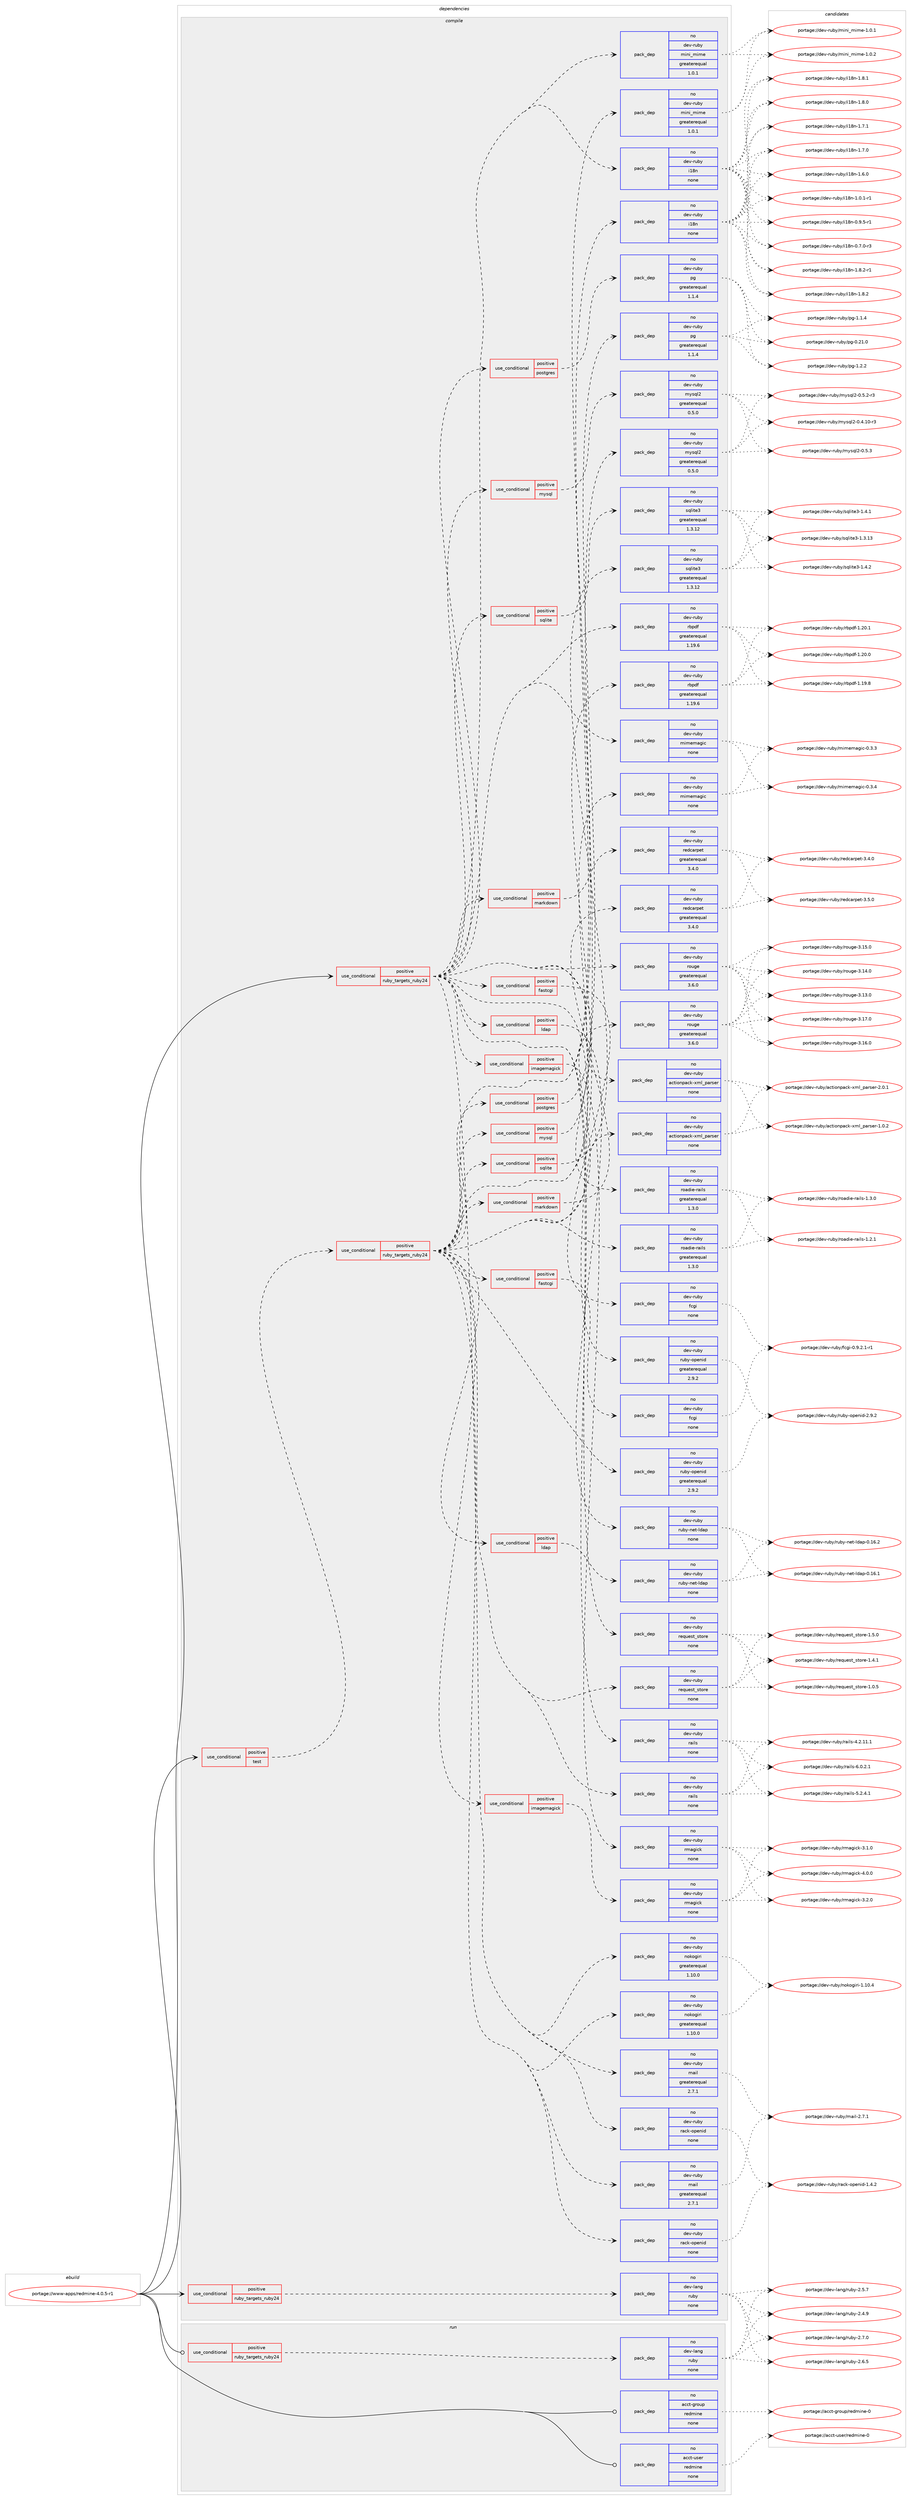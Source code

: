digraph prolog {

# *************
# Graph options
# *************

newrank=true;
concentrate=true;
compound=true;
graph [rankdir=LR,fontname=Helvetica,fontsize=10,ranksep=1.5];#, ranksep=2.5, nodesep=0.2];
edge  [arrowhead=vee];
node  [fontname=Helvetica,fontsize=10];

# **********
# The ebuild
# **********

subgraph cluster_leftcol {
color=gray;
rank=same;
label=<<i>ebuild</i>>;
id [label="portage://www-apps/redmine-4.0.5-r1", color=red, width=4, href="../www-apps/redmine-4.0.5-r1.svg"];
}

# ****************
# The dependencies
# ****************

subgraph cluster_midcol {
color=gray;
label=<<i>dependencies</i>>;
subgraph cluster_compile {
fillcolor="#eeeeee";
style=filled;
label=<<i>compile</i>>;
subgraph cond2517 {
dependency17733 [label=<<TABLE BORDER="0" CELLBORDER="1" CELLSPACING="0" CELLPADDING="4"><TR><TD ROWSPAN="3" CELLPADDING="10">use_conditional</TD></TR><TR><TD>positive</TD></TR><TR><TD>ruby_targets_ruby24</TD></TR></TABLE>>, shape=none, color=red];
subgraph cond2518 {
dependency17734 [label=<<TABLE BORDER="0" CELLBORDER="1" CELLSPACING="0" CELLPADDING="4"><TR><TD ROWSPAN="3" CELLPADDING="10">use_conditional</TD></TR><TR><TD>positive</TD></TR><TR><TD>fastcgi</TD></TR></TABLE>>, shape=none, color=red];
subgraph pack14900 {
dependency17735 [label=<<TABLE BORDER="0" CELLBORDER="1" CELLSPACING="0" CELLPADDING="4" WIDTH="220"><TR><TD ROWSPAN="6" CELLPADDING="30">pack_dep</TD></TR><TR><TD WIDTH="110">no</TD></TR><TR><TD>dev-ruby</TD></TR><TR><TD>fcgi</TD></TR><TR><TD>none</TD></TR><TR><TD></TD></TR></TABLE>>, shape=none, color=blue];
}
dependency17734:e -> dependency17735:w [weight=20,style="dashed",arrowhead="vee"];
}
dependency17733:e -> dependency17734:w [weight=20,style="dashed",arrowhead="vee"];
subgraph cond2519 {
dependency17736 [label=<<TABLE BORDER="0" CELLBORDER="1" CELLSPACING="0" CELLPADDING="4"><TR><TD ROWSPAN="3" CELLPADDING="10">use_conditional</TD></TR><TR><TD>positive</TD></TR><TR><TD>imagemagick</TD></TR></TABLE>>, shape=none, color=red];
subgraph pack14901 {
dependency17737 [label=<<TABLE BORDER="0" CELLBORDER="1" CELLSPACING="0" CELLPADDING="4" WIDTH="220"><TR><TD ROWSPAN="6" CELLPADDING="30">pack_dep</TD></TR><TR><TD WIDTH="110">no</TD></TR><TR><TD>dev-ruby</TD></TR><TR><TD>rmagick</TD></TR><TR><TD>none</TD></TR><TR><TD></TD></TR></TABLE>>, shape=none, color=blue];
}
dependency17736:e -> dependency17737:w [weight=20,style="dashed",arrowhead="vee"];
}
dependency17733:e -> dependency17736:w [weight=20,style="dashed",arrowhead="vee"];
subgraph cond2520 {
dependency17738 [label=<<TABLE BORDER="0" CELLBORDER="1" CELLSPACING="0" CELLPADDING="4"><TR><TD ROWSPAN="3" CELLPADDING="10">use_conditional</TD></TR><TR><TD>positive</TD></TR><TR><TD>ldap</TD></TR></TABLE>>, shape=none, color=red];
subgraph pack14902 {
dependency17739 [label=<<TABLE BORDER="0" CELLBORDER="1" CELLSPACING="0" CELLPADDING="4" WIDTH="220"><TR><TD ROWSPAN="6" CELLPADDING="30">pack_dep</TD></TR><TR><TD WIDTH="110">no</TD></TR><TR><TD>dev-ruby</TD></TR><TR><TD>ruby-net-ldap</TD></TR><TR><TD>none</TD></TR><TR><TD></TD></TR></TABLE>>, shape=none, color=blue];
}
dependency17738:e -> dependency17739:w [weight=20,style="dashed",arrowhead="vee"];
}
dependency17733:e -> dependency17738:w [weight=20,style="dashed",arrowhead="vee"];
subgraph cond2521 {
dependency17740 [label=<<TABLE BORDER="0" CELLBORDER="1" CELLSPACING="0" CELLPADDING="4"><TR><TD ROWSPAN="3" CELLPADDING="10">use_conditional</TD></TR><TR><TD>positive</TD></TR><TR><TD>markdown</TD></TR></TABLE>>, shape=none, color=red];
subgraph pack14903 {
dependency17741 [label=<<TABLE BORDER="0" CELLBORDER="1" CELLSPACING="0" CELLPADDING="4" WIDTH="220"><TR><TD ROWSPAN="6" CELLPADDING="30">pack_dep</TD></TR><TR><TD WIDTH="110">no</TD></TR><TR><TD>dev-ruby</TD></TR><TR><TD>redcarpet</TD></TR><TR><TD>greaterequal</TD></TR><TR><TD>3.4.0</TD></TR></TABLE>>, shape=none, color=blue];
}
dependency17740:e -> dependency17741:w [weight=20,style="dashed",arrowhead="vee"];
}
dependency17733:e -> dependency17740:w [weight=20,style="dashed",arrowhead="vee"];
subgraph cond2522 {
dependency17742 [label=<<TABLE BORDER="0" CELLBORDER="1" CELLSPACING="0" CELLPADDING="4"><TR><TD ROWSPAN="3" CELLPADDING="10">use_conditional</TD></TR><TR><TD>positive</TD></TR><TR><TD>mysql</TD></TR></TABLE>>, shape=none, color=red];
subgraph pack14904 {
dependency17743 [label=<<TABLE BORDER="0" CELLBORDER="1" CELLSPACING="0" CELLPADDING="4" WIDTH="220"><TR><TD ROWSPAN="6" CELLPADDING="30">pack_dep</TD></TR><TR><TD WIDTH="110">no</TD></TR><TR><TD>dev-ruby</TD></TR><TR><TD>mysql2</TD></TR><TR><TD>greaterequal</TD></TR><TR><TD>0.5.0</TD></TR></TABLE>>, shape=none, color=blue];
}
dependency17742:e -> dependency17743:w [weight=20,style="dashed",arrowhead="vee"];
}
dependency17733:e -> dependency17742:w [weight=20,style="dashed",arrowhead="vee"];
subgraph cond2523 {
dependency17744 [label=<<TABLE BORDER="0" CELLBORDER="1" CELLSPACING="0" CELLPADDING="4"><TR><TD ROWSPAN="3" CELLPADDING="10">use_conditional</TD></TR><TR><TD>positive</TD></TR><TR><TD>postgres</TD></TR></TABLE>>, shape=none, color=red];
subgraph pack14905 {
dependency17745 [label=<<TABLE BORDER="0" CELLBORDER="1" CELLSPACING="0" CELLPADDING="4" WIDTH="220"><TR><TD ROWSPAN="6" CELLPADDING="30">pack_dep</TD></TR><TR><TD WIDTH="110">no</TD></TR><TR><TD>dev-ruby</TD></TR><TR><TD>pg</TD></TR><TR><TD>greaterequal</TD></TR><TR><TD>1.1.4</TD></TR></TABLE>>, shape=none, color=blue];
}
dependency17744:e -> dependency17745:w [weight=20,style="dashed",arrowhead="vee"];
}
dependency17733:e -> dependency17744:w [weight=20,style="dashed",arrowhead="vee"];
subgraph cond2524 {
dependency17746 [label=<<TABLE BORDER="0" CELLBORDER="1" CELLSPACING="0" CELLPADDING="4"><TR><TD ROWSPAN="3" CELLPADDING="10">use_conditional</TD></TR><TR><TD>positive</TD></TR><TR><TD>sqlite</TD></TR></TABLE>>, shape=none, color=red];
subgraph pack14906 {
dependency17747 [label=<<TABLE BORDER="0" CELLBORDER="1" CELLSPACING="0" CELLPADDING="4" WIDTH="220"><TR><TD ROWSPAN="6" CELLPADDING="30">pack_dep</TD></TR><TR><TD WIDTH="110">no</TD></TR><TR><TD>dev-ruby</TD></TR><TR><TD>sqlite3</TD></TR><TR><TD>greaterequal</TD></TR><TR><TD>1.3.12</TD></TR></TABLE>>, shape=none, color=blue];
}
dependency17746:e -> dependency17747:w [weight=20,style="dashed",arrowhead="vee"];
}
dependency17733:e -> dependency17746:w [weight=20,style="dashed",arrowhead="vee"];
subgraph pack14907 {
dependency17748 [label=<<TABLE BORDER="0" CELLBORDER="1" CELLSPACING="0" CELLPADDING="4" WIDTH="220"><TR><TD ROWSPAN="6" CELLPADDING="30">pack_dep</TD></TR><TR><TD WIDTH="110">no</TD></TR><TR><TD>dev-ruby</TD></TR><TR><TD>actionpack-xml_parser</TD></TR><TR><TD>none</TD></TR><TR><TD></TD></TR></TABLE>>, shape=none, color=blue];
}
dependency17733:e -> dependency17748:w [weight=20,style="dashed",arrowhead="vee"];
subgraph pack14908 {
dependency17749 [label=<<TABLE BORDER="0" CELLBORDER="1" CELLSPACING="0" CELLPADDING="4" WIDTH="220"><TR><TD ROWSPAN="6" CELLPADDING="30">pack_dep</TD></TR><TR><TD WIDTH="110">no</TD></TR><TR><TD>dev-ruby</TD></TR><TR><TD>i18n</TD></TR><TR><TD>none</TD></TR><TR><TD></TD></TR></TABLE>>, shape=none, color=blue];
}
dependency17733:e -> dependency17749:w [weight=20,style="dashed",arrowhead="vee"];
subgraph pack14909 {
dependency17750 [label=<<TABLE BORDER="0" CELLBORDER="1" CELLSPACING="0" CELLPADDING="4" WIDTH="220"><TR><TD ROWSPAN="6" CELLPADDING="30">pack_dep</TD></TR><TR><TD WIDTH="110">no</TD></TR><TR><TD>dev-ruby</TD></TR><TR><TD>mail</TD></TR><TR><TD>greaterequal</TD></TR><TR><TD>2.7.1</TD></TR></TABLE>>, shape=none, color=blue];
}
dependency17733:e -> dependency17750:w [weight=20,style="dashed",arrowhead="vee"];
subgraph pack14910 {
dependency17751 [label=<<TABLE BORDER="0" CELLBORDER="1" CELLSPACING="0" CELLPADDING="4" WIDTH="220"><TR><TD ROWSPAN="6" CELLPADDING="30">pack_dep</TD></TR><TR><TD WIDTH="110">no</TD></TR><TR><TD>dev-ruby</TD></TR><TR><TD>mimemagic</TD></TR><TR><TD>none</TD></TR><TR><TD></TD></TR></TABLE>>, shape=none, color=blue];
}
dependency17733:e -> dependency17751:w [weight=20,style="dashed",arrowhead="vee"];
subgraph pack14911 {
dependency17752 [label=<<TABLE BORDER="0" CELLBORDER="1" CELLSPACING="0" CELLPADDING="4" WIDTH="220"><TR><TD ROWSPAN="6" CELLPADDING="30">pack_dep</TD></TR><TR><TD WIDTH="110">no</TD></TR><TR><TD>dev-ruby</TD></TR><TR><TD>mini_mime</TD></TR><TR><TD>greaterequal</TD></TR><TR><TD>1.0.1</TD></TR></TABLE>>, shape=none, color=blue];
}
dependency17733:e -> dependency17752:w [weight=20,style="dashed",arrowhead="vee"];
subgraph pack14912 {
dependency17753 [label=<<TABLE BORDER="0" CELLBORDER="1" CELLSPACING="0" CELLPADDING="4" WIDTH="220"><TR><TD ROWSPAN="6" CELLPADDING="30">pack_dep</TD></TR><TR><TD WIDTH="110">no</TD></TR><TR><TD>dev-ruby</TD></TR><TR><TD>nokogiri</TD></TR><TR><TD>greaterequal</TD></TR><TR><TD>1.10.0</TD></TR></TABLE>>, shape=none, color=blue];
}
dependency17733:e -> dependency17753:w [weight=20,style="dashed",arrowhead="vee"];
subgraph pack14913 {
dependency17754 [label=<<TABLE BORDER="0" CELLBORDER="1" CELLSPACING="0" CELLPADDING="4" WIDTH="220"><TR><TD ROWSPAN="6" CELLPADDING="30">pack_dep</TD></TR><TR><TD WIDTH="110">no</TD></TR><TR><TD>dev-ruby</TD></TR><TR><TD>rails</TD></TR><TR><TD>none</TD></TR><TR><TD></TD></TR></TABLE>>, shape=none, color=blue];
}
dependency17733:e -> dependency17754:w [weight=20,style="dashed",arrowhead="vee"];
subgraph pack14914 {
dependency17755 [label=<<TABLE BORDER="0" CELLBORDER="1" CELLSPACING="0" CELLPADDING="4" WIDTH="220"><TR><TD ROWSPAN="6" CELLPADDING="30">pack_dep</TD></TR><TR><TD WIDTH="110">no</TD></TR><TR><TD>dev-ruby</TD></TR><TR><TD>rbpdf</TD></TR><TR><TD>greaterequal</TD></TR><TR><TD>1.19.6</TD></TR></TABLE>>, shape=none, color=blue];
}
dependency17733:e -> dependency17755:w [weight=20,style="dashed",arrowhead="vee"];
subgraph pack14915 {
dependency17756 [label=<<TABLE BORDER="0" CELLBORDER="1" CELLSPACING="0" CELLPADDING="4" WIDTH="220"><TR><TD ROWSPAN="6" CELLPADDING="30">pack_dep</TD></TR><TR><TD WIDTH="110">no</TD></TR><TR><TD>dev-ruby</TD></TR><TR><TD>request_store</TD></TR><TR><TD>none</TD></TR><TR><TD></TD></TR></TABLE>>, shape=none, color=blue];
}
dependency17733:e -> dependency17756:w [weight=20,style="dashed",arrowhead="vee"];
subgraph pack14916 {
dependency17757 [label=<<TABLE BORDER="0" CELLBORDER="1" CELLSPACING="0" CELLPADDING="4" WIDTH="220"><TR><TD ROWSPAN="6" CELLPADDING="30">pack_dep</TD></TR><TR><TD WIDTH="110">no</TD></TR><TR><TD>dev-ruby</TD></TR><TR><TD>roadie-rails</TD></TR><TR><TD>greaterequal</TD></TR><TR><TD>1.3.0</TD></TR></TABLE>>, shape=none, color=blue];
}
dependency17733:e -> dependency17757:w [weight=20,style="dashed",arrowhead="vee"];
subgraph pack14917 {
dependency17758 [label=<<TABLE BORDER="0" CELLBORDER="1" CELLSPACING="0" CELLPADDING="4" WIDTH="220"><TR><TD ROWSPAN="6" CELLPADDING="30">pack_dep</TD></TR><TR><TD WIDTH="110">no</TD></TR><TR><TD>dev-ruby</TD></TR><TR><TD>rouge</TD></TR><TR><TD>greaterequal</TD></TR><TR><TD>3.6.0</TD></TR></TABLE>>, shape=none, color=blue];
}
dependency17733:e -> dependency17758:w [weight=20,style="dashed",arrowhead="vee"];
subgraph pack14918 {
dependency17759 [label=<<TABLE BORDER="0" CELLBORDER="1" CELLSPACING="0" CELLPADDING="4" WIDTH="220"><TR><TD ROWSPAN="6" CELLPADDING="30">pack_dep</TD></TR><TR><TD WIDTH="110">no</TD></TR><TR><TD>dev-ruby</TD></TR><TR><TD>ruby-openid</TD></TR><TR><TD>greaterequal</TD></TR><TR><TD>2.9.2</TD></TR></TABLE>>, shape=none, color=blue];
}
dependency17733:e -> dependency17759:w [weight=20,style="dashed",arrowhead="vee"];
subgraph pack14919 {
dependency17760 [label=<<TABLE BORDER="0" CELLBORDER="1" CELLSPACING="0" CELLPADDING="4" WIDTH="220"><TR><TD ROWSPAN="6" CELLPADDING="30">pack_dep</TD></TR><TR><TD WIDTH="110">no</TD></TR><TR><TD>dev-ruby</TD></TR><TR><TD>rack-openid</TD></TR><TR><TD>none</TD></TR><TR><TD></TD></TR></TABLE>>, shape=none, color=blue];
}
dependency17733:e -> dependency17760:w [weight=20,style="dashed",arrowhead="vee"];
}
id:e -> dependency17733:w [weight=20,style="solid",arrowhead="vee"];
subgraph cond2525 {
dependency17761 [label=<<TABLE BORDER="0" CELLBORDER="1" CELLSPACING="0" CELLPADDING="4"><TR><TD ROWSPAN="3" CELLPADDING="10">use_conditional</TD></TR><TR><TD>positive</TD></TR><TR><TD>ruby_targets_ruby24</TD></TR></TABLE>>, shape=none, color=red];
subgraph pack14920 {
dependency17762 [label=<<TABLE BORDER="0" CELLBORDER="1" CELLSPACING="0" CELLPADDING="4" WIDTH="220"><TR><TD ROWSPAN="6" CELLPADDING="30">pack_dep</TD></TR><TR><TD WIDTH="110">no</TD></TR><TR><TD>dev-lang</TD></TR><TR><TD>ruby</TD></TR><TR><TD>none</TD></TR><TR><TD></TD></TR></TABLE>>, shape=none, color=blue];
}
dependency17761:e -> dependency17762:w [weight=20,style="dashed",arrowhead="vee"];
}
id:e -> dependency17761:w [weight=20,style="solid",arrowhead="vee"];
subgraph cond2526 {
dependency17763 [label=<<TABLE BORDER="0" CELLBORDER="1" CELLSPACING="0" CELLPADDING="4"><TR><TD ROWSPAN="3" CELLPADDING="10">use_conditional</TD></TR><TR><TD>positive</TD></TR><TR><TD>test</TD></TR></TABLE>>, shape=none, color=red];
subgraph cond2527 {
dependency17764 [label=<<TABLE BORDER="0" CELLBORDER="1" CELLSPACING="0" CELLPADDING="4"><TR><TD ROWSPAN="3" CELLPADDING="10">use_conditional</TD></TR><TR><TD>positive</TD></TR><TR><TD>ruby_targets_ruby24</TD></TR></TABLE>>, shape=none, color=red];
subgraph cond2528 {
dependency17765 [label=<<TABLE BORDER="0" CELLBORDER="1" CELLSPACING="0" CELLPADDING="4"><TR><TD ROWSPAN="3" CELLPADDING="10">use_conditional</TD></TR><TR><TD>positive</TD></TR><TR><TD>fastcgi</TD></TR></TABLE>>, shape=none, color=red];
subgraph pack14921 {
dependency17766 [label=<<TABLE BORDER="0" CELLBORDER="1" CELLSPACING="0" CELLPADDING="4" WIDTH="220"><TR><TD ROWSPAN="6" CELLPADDING="30">pack_dep</TD></TR><TR><TD WIDTH="110">no</TD></TR><TR><TD>dev-ruby</TD></TR><TR><TD>fcgi</TD></TR><TR><TD>none</TD></TR><TR><TD></TD></TR></TABLE>>, shape=none, color=blue];
}
dependency17765:e -> dependency17766:w [weight=20,style="dashed",arrowhead="vee"];
}
dependency17764:e -> dependency17765:w [weight=20,style="dashed",arrowhead="vee"];
subgraph cond2529 {
dependency17767 [label=<<TABLE BORDER="0" CELLBORDER="1" CELLSPACING="0" CELLPADDING="4"><TR><TD ROWSPAN="3" CELLPADDING="10">use_conditional</TD></TR><TR><TD>positive</TD></TR><TR><TD>imagemagick</TD></TR></TABLE>>, shape=none, color=red];
subgraph pack14922 {
dependency17768 [label=<<TABLE BORDER="0" CELLBORDER="1" CELLSPACING="0" CELLPADDING="4" WIDTH="220"><TR><TD ROWSPAN="6" CELLPADDING="30">pack_dep</TD></TR><TR><TD WIDTH="110">no</TD></TR><TR><TD>dev-ruby</TD></TR><TR><TD>rmagick</TD></TR><TR><TD>none</TD></TR><TR><TD></TD></TR></TABLE>>, shape=none, color=blue];
}
dependency17767:e -> dependency17768:w [weight=20,style="dashed",arrowhead="vee"];
}
dependency17764:e -> dependency17767:w [weight=20,style="dashed",arrowhead="vee"];
subgraph cond2530 {
dependency17769 [label=<<TABLE BORDER="0" CELLBORDER="1" CELLSPACING="0" CELLPADDING="4"><TR><TD ROWSPAN="3" CELLPADDING="10">use_conditional</TD></TR><TR><TD>positive</TD></TR><TR><TD>ldap</TD></TR></TABLE>>, shape=none, color=red];
subgraph pack14923 {
dependency17770 [label=<<TABLE BORDER="0" CELLBORDER="1" CELLSPACING="0" CELLPADDING="4" WIDTH="220"><TR><TD ROWSPAN="6" CELLPADDING="30">pack_dep</TD></TR><TR><TD WIDTH="110">no</TD></TR><TR><TD>dev-ruby</TD></TR><TR><TD>ruby-net-ldap</TD></TR><TR><TD>none</TD></TR><TR><TD></TD></TR></TABLE>>, shape=none, color=blue];
}
dependency17769:e -> dependency17770:w [weight=20,style="dashed",arrowhead="vee"];
}
dependency17764:e -> dependency17769:w [weight=20,style="dashed",arrowhead="vee"];
subgraph cond2531 {
dependency17771 [label=<<TABLE BORDER="0" CELLBORDER="1" CELLSPACING="0" CELLPADDING="4"><TR><TD ROWSPAN="3" CELLPADDING="10">use_conditional</TD></TR><TR><TD>positive</TD></TR><TR><TD>markdown</TD></TR></TABLE>>, shape=none, color=red];
subgraph pack14924 {
dependency17772 [label=<<TABLE BORDER="0" CELLBORDER="1" CELLSPACING="0" CELLPADDING="4" WIDTH="220"><TR><TD ROWSPAN="6" CELLPADDING="30">pack_dep</TD></TR><TR><TD WIDTH="110">no</TD></TR><TR><TD>dev-ruby</TD></TR><TR><TD>redcarpet</TD></TR><TR><TD>greaterequal</TD></TR><TR><TD>3.4.0</TD></TR></TABLE>>, shape=none, color=blue];
}
dependency17771:e -> dependency17772:w [weight=20,style="dashed",arrowhead="vee"];
}
dependency17764:e -> dependency17771:w [weight=20,style="dashed",arrowhead="vee"];
subgraph cond2532 {
dependency17773 [label=<<TABLE BORDER="0" CELLBORDER="1" CELLSPACING="0" CELLPADDING="4"><TR><TD ROWSPAN="3" CELLPADDING="10">use_conditional</TD></TR><TR><TD>positive</TD></TR><TR><TD>mysql</TD></TR></TABLE>>, shape=none, color=red];
subgraph pack14925 {
dependency17774 [label=<<TABLE BORDER="0" CELLBORDER="1" CELLSPACING="0" CELLPADDING="4" WIDTH="220"><TR><TD ROWSPAN="6" CELLPADDING="30">pack_dep</TD></TR><TR><TD WIDTH="110">no</TD></TR><TR><TD>dev-ruby</TD></TR><TR><TD>mysql2</TD></TR><TR><TD>greaterequal</TD></TR><TR><TD>0.5.0</TD></TR></TABLE>>, shape=none, color=blue];
}
dependency17773:e -> dependency17774:w [weight=20,style="dashed",arrowhead="vee"];
}
dependency17764:e -> dependency17773:w [weight=20,style="dashed",arrowhead="vee"];
subgraph cond2533 {
dependency17775 [label=<<TABLE BORDER="0" CELLBORDER="1" CELLSPACING="0" CELLPADDING="4"><TR><TD ROWSPAN="3" CELLPADDING="10">use_conditional</TD></TR><TR><TD>positive</TD></TR><TR><TD>postgres</TD></TR></TABLE>>, shape=none, color=red];
subgraph pack14926 {
dependency17776 [label=<<TABLE BORDER="0" CELLBORDER="1" CELLSPACING="0" CELLPADDING="4" WIDTH="220"><TR><TD ROWSPAN="6" CELLPADDING="30">pack_dep</TD></TR><TR><TD WIDTH="110">no</TD></TR><TR><TD>dev-ruby</TD></TR><TR><TD>pg</TD></TR><TR><TD>greaterequal</TD></TR><TR><TD>1.1.4</TD></TR></TABLE>>, shape=none, color=blue];
}
dependency17775:e -> dependency17776:w [weight=20,style="dashed",arrowhead="vee"];
}
dependency17764:e -> dependency17775:w [weight=20,style="dashed",arrowhead="vee"];
subgraph cond2534 {
dependency17777 [label=<<TABLE BORDER="0" CELLBORDER="1" CELLSPACING="0" CELLPADDING="4"><TR><TD ROWSPAN="3" CELLPADDING="10">use_conditional</TD></TR><TR><TD>positive</TD></TR><TR><TD>sqlite</TD></TR></TABLE>>, shape=none, color=red];
subgraph pack14927 {
dependency17778 [label=<<TABLE BORDER="0" CELLBORDER="1" CELLSPACING="0" CELLPADDING="4" WIDTH="220"><TR><TD ROWSPAN="6" CELLPADDING="30">pack_dep</TD></TR><TR><TD WIDTH="110">no</TD></TR><TR><TD>dev-ruby</TD></TR><TR><TD>sqlite3</TD></TR><TR><TD>greaterequal</TD></TR><TR><TD>1.3.12</TD></TR></TABLE>>, shape=none, color=blue];
}
dependency17777:e -> dependency17778:w [weight=20,style="dashed",arrowhead="vee"];
}
dependency17764:e -> dependency17777:w [weight=20,style="dashed",arrowhead="vee"];
subgraph pack14928 {
dependency17779 [label=<<TABLE BORDER="0" CELLBORDER="1" CELLSPACING="0" CELLPADDING="4" WIDTH="220"><TR><TD ROWSPAN="6" CELLPADDING="30">pack_dep</TD></TR><TR><TD WIDTH="110">no</TD></TR><TR><TD>dev-ruby</TD></TR><TR><TD>actionpack-xml_parser</TD></TR><TR><TD>none</TD></TR><TR><TD></TD></TR></TABLE>>, shape=none, color=blue];
}
dependency17764:e -> dependency17779:w [weight=20,style="dashed",arrowhead="vee"];
subgraph pack14929 {
dependency17780 [label=<<TABLE BORDER="0" CELLBORDER="1" CELLSPACING="0" CELLPADDING="4" WIDTH="220"><TR><TD ROWSPAN="6" CELLPADDING="30">pack_dep</TD></TR><TR><TD WIDTH="110">no</TD></TR><TR><TD>dev-ruby</TD></TR><TR><TD>i18n</TD></TR><TR><TD>none</TD></TR><TR><TD></TD></TR></TABLE>>, shape=none, color=blue];
}
dependency17764:e -> dependency17780:w [weight=20,style="dashed",arrowhead="vee"];
subgraph pack14930 {
dependency17781 [label=<<TABLE BORDER="0" CELLBORDER="1" CELLSPACING="0" CELLPADDING="4" WIDTH="220"><TR><TD ROWSPAN="6" CELLPADDING="30">pack_dep</TD></TR><TR><TD WIDTH="110">no</TD></TR><TR><TD>dev-ruby</TD></TR><TR><TD>mail</TD></TR><TR><TD>greaterequal</TD></TR><TR><TD>2.7.1</TD></TR></TABLE>>, shape=none, color=blue];
}
dependency17764:e -> dependency17781:w [weight=20,style="dashed",arrowhead="vee"];
subgraph pack14931 {
dependency17782 [label=<<TABLE BORDER="0" CELLBORDER="1" CELLSPACING="0" CELLPADDING="4" WIDTH="220"><TR><TD ROWSPAN="6" CELLPADDING="30">pack_dep</TD></TR><TR><TD WIDTH="110">no</TD></TR><TR><TD>dev-ruby</TD></TR><TR><TD>mimemagic</TD></TR><TR><TD>none</TD></TR><TR><TD></TD></TR></TABLE>>, shape=none, color=blue];
}
dependency17764:e -> dependency17782:w [weight=20,style="dashed",arrowhead="vee"];
subgraph pack14932 {
dependency17783 [label=<<TABLE BORDER="0" CELLBORDER="1" CELLSPACING="0" CELLPADDING="4" WIDTH="220"><TR><TD ROWSPAN="6" CELLPADDING="30">pack_dep</TD></TR><TR><TD WIDTH="110">no</TD></TR><TR><TD>dev-ruby</TD></TR><TR><TD>mini_mime</TD></TR><TR><TD>greaterequal</TD></TR><TR><TD>1.0.1</TD></TR></TABLE>>, shape=none, color=blue];
}
dependency17764:e -> dependency17783:w [weight=20,style="dashed",arrowhead="vee"];
subgraph pack14933 {
dependency17784 [label=<<TABLE BORDER="0" CELLBORDER="1" CELLSPACING="0" CELLPADDING="4" WIDTH="220"><TR><TD ROWSPAN="6" CELLPADDING="30">pack_dep</TD></TR><TR><TD WIDTH="110">no</TD></TR><TR><TD>dev-ruby</TD></TR><TR><TD>nokogiri</TD></TR><TR><TD>greaterequal</TD></TR><TR><TD>1.10.0</TD></TR></TABLE>>, shape=none, color=blue];
}
dependency17764:e -> dependency17784:w [weight=20,style="dashed",arrowhead="vee"];
subgraph pack14934 {
dependency17785 [label=<<TABLE BORDER="0" CELLBORDER="1" CELLSPACING="0" CELLPADDING="4" WIDTH="220"><TR><TD ROWSPAN="6" CELLPADDING="30">pack_dep</TD></TR><TR><TD WIDTH="110">no</TD></TR><TR><TD>dev-ruby</TD></TR><TR><TD>rails</TD></TR><TR><TD>none</TD></TR><TR><TD></TD></TR></TABLE>>, shape=none, color=blue];
}
dependency17764:e -> dependency17785:w [weight=20,style="dashed",arrowhead="vee"];
subgraph pack14935 {
dependency17786 [label=<<TABLE BORDER="0" CELLBORDER="1" CELLSPACING="0" CELLPADDING="4" WIDTH="220"><TR><TD ROWSPAN="6" CELLPADDING="30">pack_dep</TD></TR><TR><TD WIDTH="110">no</TD></TR><TR><TD>dev-ruby</TD></TR><TR><TD>rbpdf</TD></TR><TR><TD>greaterequal</TD></TR><TR><TD>1.19.6</TD></TR></TABLE>>, shape=none, color=blue];
}
dependency17764:e -> dependency17786:w [weight=20,style="dashed",arrowhead="vee"];
subgraph pack14936 {
dependency17787 [label=<<TABLE BORDER="0" CELLBORDER="1" CELLSPACING="0" CELLPADDING="4" WIDTH="220"><TR><TD ROWSPAN="6" CELLPADDING="30">pack_dep</TD></TR><TR><TD WIDTH="110">no</TD></TR><TR><TD>dev-ruby</TD></TR><TR><TD>request_store</TD></TR><TR><TD>none</TD></TR><TR><TD></TD></TR></TABLE>>, shape=none, color=blue];
}
dependency17764:e -> dependency17787:w [weight=20,style="dashed",arrowhead="vee"];
subgraph pack14937 {
dependency17788 [label=<<TABLE BORDER="0" CELLBORDER="1" CELLSPACING="0" CELLPADDING="4" WIDTH="220"><TR><TD ROWSPAN="6" CELLPADDING="30">pack_dep</TD></TR><TR><TD WIDTH="110">no</TD></TR><TR><TD>dev-ruby</TD></TR><TR><TD>roadie-rails</TD></TR><TR><TD>greaterequal</TD></TR><TR><TD>1.3.0</TD></TR></TABLE>>, shape=none, color=blue];
}
dependency17764:e -> dependency17788:w [weight=20,style="dashed",arrowhead="vee"];
subgraph pack14938 {
dependency17789 [label=<<TABLE BORDER="0" CELLBORDER="1" CELLSPACING="0" CELLPADDING="4" WIDTH="220"><TR><TD ROWSPAN="6" CELLPADDING="30">pack_dep</TD></TR><TR><TD WIDTH="110">no</TD></TR><TR><TD>dev-ruby</TD></TR><TR><TD>rouge</TD></TR><TR><TD>greaterequal</TD></TR><TR><TD>3.6.0</TD></TR></TABLE>>, shape=none, color=blue];
}
dependency17764:e -> dependency17789:w [weight=20,style="dashed",arrowhead="vee"];
subgraph pack14939 {
dependency17790 [label=<<TABLE BORDER="0" CELLBORDER="1" CELLSPACING="0" CELLPADDING="4" WIDTH="220"><TR><TD ROWSPAN="6" CELLPADDING="30">pack_dep</TD></TR><TR><TD WIDTH="110">no</TD></TR><TR><TD>dev-ruby</TD></TR><TR><TD>ruby-openid</TD></TR><TR><TD>greaterequal</TD></TR><TR><TD>2.9.2</TD></TR></TABLE>>, shape=none, color=blue];
}
dependency17764:e -> dependency17790:w [weight=20,style="dashed",arrowhead="vee"];
subgraph pack14940 {
dependency17791 [label=<<TABLE BORDER="0" CELLBORDER="1" CELLSPACING="0" CELLPADDING="4" WIDTH="220"><TR><TD ROWSPAN="6" CELLPADDING="30">pack_dep</TD></TR><TR><TD WIDTH="110">no</TD></TR><TR><TD>dev-ruby</TD></TR><TR><TD>rack-openid</TD></TR><TR><TD>none</TD></TR><TR><TD></TD></TR></TABLE>>, shape=none, color=blue];
}
dependency17764:e -> dependency17791:w [weight=20,style="dashed",arrowhead="vee"];
}
dependency17763:e -> dependency17764:w [weight=20,style="dashed",arrowhead="vee"];
}
id:e -> dependency17763:w [weight=20,style="solid",arrowhead="vee"];
}
subgraph cluster_compileandrun {
fillcolor="#eeeeee";
style=filled;
label=<<i>compile and run</i>>;
}
subgraph cluster_run {
fillcolor="#eeeeee";
style=filled;
label=<<i>run</i>>;
subgraph cond2535 {
dependency17792 [label=<<TABLE BORDER="0" CELLBORDER="1" CELLSPACING="0" CELLPADDING="4"><TR><TD ROWSPAN="3" CELLPADDING="10">use_conditional</TD></TR><TR><TD>positive</TD></TR><TR><TD>ruby_targets_ruby24</TD></TR></TABLE>>, shape=none, color=red];
subgraph pack14941 {
dependency17793 [label=<<TABLE BORDER="0" CELLBORDER="1" CELLSPACING="0" CELLPADDING="4" WIDTH="220"><TR><TD ROWSPAN="6" CELLPADDING="30">pack_dep</TD></TR><TR><TD WIDTH="110">no</TD></TR><TR><TD>dev-lang</TD></TR><TR><TD>ruby</TD></TR><TR><TD>none</TD></TR><TR><TD></TD></TR></TABLE>>, shape=none, color=blue];
}
dependency17792:e -> dependency17793:w [weight=20,style="dashed",arrowhead="vee"];
}
id:e -> dependency17792:w [weight=20,style="solid",arrowhead="odot"];
subgraph pack14942 {
dependency17794 [label=<<TABLE BORDER="0" CELLBORDER="1" CELLSPACING="0" CELLPADDING="4" WIDTH="220"><TR><TD ROWSPAN="6" CELLPADDING="30">pack_dep</TD></TR><TR><TD WIDTH="110">no</TD></TR><TR><TD>acct-group</TD></TR><TR><TD>redmine</TD></TR><TR><TD>none</TD></TR><TR><TD></TD></TR></TABLE>>, shape=none, color=blue];
}
id:e -> dependency17794:w [weight=20,style="solid",arrowhead="odot"];
subgraph pack14943 {
dependency17795 [label=<<TABLE BORDER="0" CELLBORDER="1" CELLSPACING="0" CELLPADDING="4" WIDTH="220"><TR><TD ROWSPAN="6" CELLPADDING="30">pack_dep</TD></TR><TR><TD WIDTH="110">no</TD></TR><TR><TD>acct-user</TD></TR><TR><TD>redmine</TD></TR><TR><TD>none</TD></TR><TR><TD></TD></TR></TABLE>>, shape=none, color=blue];
}
id:e -> dependency17795:w [weight=20,style="solid",arrowhead="odot"];
}
}

# **************
# The candidates
# **************

subgraph cluster_choices {
rank=same;
color=gray;
label=<<i>candidates</i>>;

subgraph choice14900 {
color=black;
nodesep=1;
choice1001011184511411798121471029910310545484657465046494511449 [label="portage://dev-ruby/fcgi-0.9.2.1-r1", color=red, width=4,href="../dev-ruby/fcgi-0.9.2.1-r1.svg"];
dependency17735:e -> choice1001011184511411798121471029910310545484657465046494511449:w [style=dotted,weight="100"];
}
subgraph choice14901 {
color=black;
nodesep=1;
choice1001011184511411798121471141099710310599107455246484648 [label="portage://dev-ruby/rmagick-4.0.0", color=red, width=4,href="../dev-ruby/rmagick-4.0.0.svg"];
choice1001011184511411798121471141099710310599107455146504648 [label="portage://dev-ruby/rmagick-3.2.0", color=red, width=4,href="../dev-ruby/rmagick-3.2.0.svg"];
choice1001011184511411798121471141099710310599107455146494648 [label="portage://dev-ruby/rmagick-3.1.0", color=red, width=4,href="../dev-ruby/rmagick-3.1.0.svg"];
dependency17737:e -> choice1001011184511411798121471141099710310599107455246484648:w [style=dotted,weight="100"];
dependency17737:e -> choice1001011184511411798121471141099710310599107455146504648:w [style=dotted,weight="100"];
dependency17737:e -> choice1001011184511411798121471141099710310599107455146494648:w [style=dotted,weight="100"];
}
subgraph choice14902 {
color=black;
nodesep=1;
choice1001011184511411798121471141179812145110101116451081009711245484649544650 [label="portage://dev-ruby/ruby-net-ldap-0.16.2", color=red, width=4,href="../dev-ruby/ruby-net-ldap-0.16.2.svg"];
choice1001011184511411798121471141179812145110101116451081009711245484649544649 [label="portage://dev-ruby/ruby-net-ldap-0.16.1", color=red, width=4,href="../dev-ruby/ruby-net-ldap-0.16.1.svg"];
dependency17739:e -> choice1001011184511411798121471141179812145110101116451081009711245484649544650:w [style=dotted,weight="100"];
dependency17739:e -> choice1001011184511411798121471141179812145110101116451081009711245484649544649:w [style=dotted,weight="100"];
}
subgraph choice14903 {
color=black;
nodesep=1;
choice1001011184511411798121471141011009997114112101116455146534648 [label="portage://dev-ruby/redcarpet-3.5.0", color=red, width=4,href="../dev-ruby/redcarpet-3.5.0.svg"];
choice1001011184511411798121471141011009997114112101116455146524648 [label="portage://dev-ruby/redcarpet-3.4.0", color=red, width=4,href="../dev-ruby/redcarpet-3.4.0.svg"];
dependency17741:e -> choice1001011184511411798121471141011009997114112101116455146534648:w [style=dotted,weight="100"];
dependency17741:e -> choice1001011184511411798121471141011009997114112101116455146524648:w [style=dotted,weight="100"];
}
subgraph choice14904 {
color=black;
nodesep=1;
choice10010111845114117981214710912111511310850454846534651 [label="portage://dev-ruby/mysql2-0.5.3", color=red, width=4,href="../dev-ruby/mysql2-0.5.3.svg"];
choice100101118451141179812147109121115113108504548465346504511451 [label="portage://dev-ruby/mysql2-0.5.2-r3", color=red, width=4,href="../dev-ruby/mysql2-0.5.2-r3.svg"];
choice10010111845114117981214710912111511310850454846524649484511451 [label="portage://dev-ruby/mysql2-0.4.10-r3", color=red, width=4,href="../dev-ruby/mysql2-0.4.10-r3.svg"];
dependency17743:e -> choice10010111845114117981214710912111511310850454846534651:w [style=dotted,weight="100"];
dependency17743:e -> choice100101118451141179812147109121115113108504548465346504511451:w [style=dotted,weight="100"];
dependency17743:e -> choice10010111845114117981214710912111511310850454846524649484511451:w [style=dotted,weight="100"];
}
subgraph choice14905 {
color=black;
nodesep=1;
choice100101118451141179812147112103454946504650 [label="portage://dev-ruby/pg-1.2.2", color=red, width=4,href="../dev-ruby/pg-1.2.2.svg"];
choice100101118451141179812147112103454946494652 [label="portage://dev-ruby/pg-1.1.4", color=red, width=4,href="../dev-ruby/pg-1.1.4.svg"];
choice10010111845114117981214711210345484650494648 [label="portage://dev-ruby/pg-0.21.0", color=red, width=4,href="../dev-ruby/pg-0.21.0.svg"];
dependency17745:e -> choice100101118451141179812147112103454946504650:w [style=dotted,weight="100"];
dependency17745:e -> choice100101118451141179812147112103454946494652:w [style=dotted,weight="100"];
dependency17745:e -> choice10010111845114117981214711210345484650494648:w [style=dotted,weight="100"];
}
subgraph choice14906 {
color=black;
nodesep=1;
choice10010111845114117981214711511310810511610151454946524650 [label="portage://dev-ruby/sqlite3-1.4.2", color=red, width=4,href="../dev-ruby/sqlite3-1.4.2.svg"];
choice10010111845114117981214711511310810511610151454946524649 [label="portage://dev-ruby/sqlite3-1.4.1", color=red, width=4,href="../dev-ruby/sqlite3-1.4.1.svg"];
choice1001011184511411798121471151131081051161015145494651464951 [label="portage://dev-ruby/sqlite3-1.3.13", color=red, width=4,href="../dev-ruby/sqlite3-1.3.13.svg"];
dependency17747:e -> choice10010111845114117981214711511310810511610151454946524650:w [style=dotted,weight="100"];
dependency17747:e -> choice10010111845114117981214711511310810511610151454946524649:w [style=dotted,weight="100"];
dependency17747:e -> choice1001011184511411798121471151131081051161015145494651464951:w [style=dotted,weight="100"];
}
subgraph choice14907 {
color=black;
nodesep=1;
choice10010111845114117981214797991161051111101129799107451201091089511297114115101114455046484649 [label="portage://dev-ruby/actionpack-xml_parser-2.0.1", color=red, width=4,href="../dev-ruby/actionpack-xml_parser-2.0.1.svg"];
choice10010111845114117981214797991161051111101129799107451201091089511297114115101114454946484650 [label="portage://dev-ruby/actionpack-xml_parser-1.0.2", color=red, width=4,href="../dev-ruby/actionpack-xml_parser-1.0.2.svg"];
dependency17748:e -> choice10010111845114117981214797991161051111101129799107451201091089511297114115101114455046484649:w [style=dotted,weight="100"];
dependency17748:e -> choice10010111845114117981214797991161051111101129799107451201091089511297114115101114454946484650:w [style=dotted,weight="100"];
}
subgraph choice14908 {
color=black;
nodesep=1;
choice10010111845114117981214710549561104549465646504511449 [label="portage://dev-ruby/i18n-1.8.2-r1", color=red, width=4,href="../dev-ruby/i18n-1.8.2-r1.svg"];
choice1001011184511411798121471054956110454946564650 [label="portage://dev-ruby/i18n-1.8.2", color=red, width=4,href="../dev-ruby/i18n-1.8.2.svg"];
choice1001011184511411798121471054956110454946564649 [label="portage://dev-ruby/i18n-1.8.1", color=red, width=4,href="../dev-ruby/i18n-1.8.1.svg"];
choice1001011184511411798121471054956110454946564648 [label="portage://dev-ruby/i18n-1.8.0", color=red, width=4,href="../dev-ruby/i18n-1.8.0.svg"];
choice1001011184511411798121471054956110454946554649 [label="portage://dev-ruby/i18n-1.7.1", color=red, width=4,href="../dev-ruby/i18n-1.7.1.svg"];
choice1001011184511411798121471054956110454946554648 [label="portage://dev-ruby/i18n-1.7.0", color=red, width=4,href="../dev-ruby/i18n-1.7.0.svg"];
choice1001011184511411798121471054956110454946544648 [label="portage://dev-ruby/i18n-1.6.0", color=red, width=4,href="../dev-ruby/i18n-1.6.0.svg"];
choice10010111845114117981214710549561104549464846494511449 [label="portage://dev-ruby/i18n-1.0.1-r1", color=red, width=4,href="../dev-ruby/i18n-1.0.1-r1.svg"];
choice10010111845114117981214710549561104548465746534511449 [label="portage://dev-ruby/i18n-0.9.5-r1", color=red, width=4,href="../dev-ruby/i18n-0.9.5-r1.svg"];
choice10010111845114117981214710549561104548465546484511451 [label="portage://dev-ruby/i18n-0.7.0-r3", color=red, width=4,href="../dev-ruby/i18n-0.7.0-r3.svg"];
dependency17749:e -> choice10010111845114117981214710549561104549465646504511449:w [style=dotted,weight="100"];
dependency17749:e -> choice1001011184511411798121471054956110454946564650:w [style=dotted,weight="100"];
dependency17749:e -> choice1001011184511411798121471054956110454946564649:w [style=dotted,weight="100"];
dependency17749:e -> choice1001011184511411798121471054956110454946564648:w [style=dotted,weight="100"];
dependency17749:e -> choice1001011184511411798121471054956110454946554649:w [style=dotted,weight="100"];
dependency17749:e -> choice1001011184511411798121471054956110454946554648:w [style=dotted,weight="100"];
dependency17749:e -> choice1001011184511411798121471054956110454946544648:w [style=dotted,weight="100"];
dependency17749:e -> choice10010111845114117981214710549561104549464846494511449:w [style=dotted,weight="100"];
dependency17749:e -> choice10010111845114117981214710549561104548465746534511449:w [style=dotted,weight="100"];
dependency17749:e -> choice10010111845114117981214710549561104548465546484511451:w [style=dotted,weight="100"];
}
subgraph choice14909 {
color=black;
nodesep=1;
choice10010111845114117981214710997105108455046554649 [label="portage://dev-ruby/mail-2.7.1", color=red, width=4,href="../dev-ruby/mail-2.7.1.svg"];
dependency17750:e -> choice10010111845114117981214710997105108455046554649:w [style=dotted,weight="100"];
}
subgraph choice14910 {
color=black;
nodesep=1;
choice1001011184511411798121471091051091011099710310599454846514652 [label="portage://dev-ruby/mimemagic-0.3.4", color=red, width=4,href="../dev-ruby/mimemagic-0.3.4.svg"];
choice1001011184511411798121471091051091011099710310599454846514651 [label="portage://dev-ruby/mimemagic-0.3.3", color=red, width=4,href="../dev-ruby/mimemagic-0.3.3.svg"];
dependency17751:e -> choice1001011184511411798121471091051091011099710310599454846514652:w [style=dotted,weight="100"];
dependency17751:e -> choice1001011184511411798121471091051091011099710310599454846514651:w [style=dotted,weight="100"];
}
subgraph choice14911 {
color=black;
nodesep=1;
choice10010111845114117981214710910511010595109105109101454946484650 [label="portage://dev-ruby/mini_mime-1.0.2", color=red, width=4,href="../dev-ruby/mini_mime-1.0.2.svg"];
choice10010111845114117981214710910511010595109105109101454946484649 [label="portage://dev-ruby/mini_mime-1.0.1", color=red, width=4,href="../dev-ruby/mini_mime-1.0.1.svg"];
dependency17752:e -> choice10010111845114117981214710910511010595109105109101454946484650:w [style=dotted,weight="100"];
dependency17752:e -> choice10010111845114117981214710910511010595109105109101454946484649:w [style=dotted,weight="100"];
}
subgraph choice14912 {
color=black;
nodesep=1;
choice10010111845114117981214711011110711110310511410545494649484652 [label="portage://dev-ruby/nokogiri-1.10.4", color=red, width=4,href="../dev-ruby/nokogiri-1.10.4.svg"];
dependency17753:e -> choice10010111845114117981214711011110711110310511410545494649484652:w [style=dotted,weight="100"];
}
subgraph choice14913 {
color=black;
nodesep=1;
choice100101118451141179812147114971051081154554464846504649 [label="portage://dev-ruby/rails-6.0.2.1", color=red, width=4,href="../dev-ruby/rails-6.0.2.1.svg"];
choice100101118451141179812147114971051081154553465046524649 [label="portage://dev-ruby/rails-5.2.4.1", color=red, width=4,href="../dev-ruby/rails-5.2.4.1.svg"];
choice10010111845114117981214711497105108115455246504649494649 [label="portage://dev-ruby/rails-4.2.11.1", color=red, width=4,href="../dev-ruby/rails-4.2.11.1.svg"];
dependency17754:e -> choice100101118451141179812147114971051081154554464846504649:w [style=dotted,weight="100"];
dependency17754:e -> choice100101118451141179812147114971051081154553465046524649:w [style=dotted,weight="100"];
dependency17754:e -> choice10010111845114117981214711497105108115455246504649494649:w [style=dotted,weight="100"];
}
subgraph choice14914 {
color=black;
nodesep=1;
choice1001011184511411798121471149811210010245494650484649 [label="portage://dev-ruby/rbpdf-1.20.1", color=red, width=4,href="../dev-ruby/rbpdf-1.20.1.svg"];
choice1001011184511411798121471149811210010245494650484648 [label="portage://dev-ruby/rbpdf-1.20.0", color=red, width=4,href="../dev-ruby/rbpdf-1.20.0.svg"];
choice1001011184511411798121471149811210010245494649574656 [label="portage://dev-ruby/rbpdf-1.19.8", color=red, width=4,href="../dev-ruby/rbpdf-1.19.8.svg"];
dependency17755:e -> choice1001011184511411798121471149811210010245494650484649:w [style=dotted,weight="100"];
dependency17755:e -> choice1001011184511411798121471149811210010245494650484648:w [style=dotted,weight="100"];
dependency17755:e -> choice1001011184511411798121471149811210010245494649574656:w [style=dotted,weight="100"];
}
subgraph choice14915 {
color=black;
nodesep=1;
choice10010111845114117981214711410111311710111511695115116111114101454946534648 [label="portage://dev-ruby/request_store-1.5.0", color=red, width=4,href="../dev-ruby/request_store-1.5.0.svg"];
choice10010111845114117981214711410111311710111511695115116111114101454946524649 [label="portage://dev-ruby/request_store-1.4.1", color=red, width=4,href="../dev-ruby/request_store-1.4.1.svg"];
choice10010111845114117981214711410111311710111511695115116111114101454946484653 [label="portage://dev-ruby/request_store-1.0.5", color=red, width=4,href="../dev-ruby/request_store-1.0.5.svg"];
dependency17756:e -> choice10010111845114117981214711410111311710111511695115116111114101454946534648:w [style=dotted,weight="100"];
dependency17756:e -> choice10010111845114117981214711410111311710111511695115116111114101454946524649:w [style=dotted,weight="100"];
dependency17756:e -> choice10010111845114117981214711410111311710111511695115116111114101454946484653:w [style=dotted,weight="100"];
}
subgraph choice14916 {
color=black;
nodesep=1;
choice100101118451141179812147114111971001051014511497105108115454946514648 [label="portage://dev-ruby/roadie-rails-1.3.0", color=red, width=4,href="../dev-ruby/roadie-rails-1.3.0.svg"];
choice100101118451141179812147114111971001051014511497105108115454946504649 [label="portage://dev-ruby/roadie-rails-1.2.1", color=red, width=4,href="../dev-ruby/roadie-rails-1.2.1.svg"];
dependency17757:e -> choice100101118451141179812147114111971001051014511497105108115454946514648:w [style=dotted,weight="100"];
dependency17757:e -> choice100101118451141179812147114111971001051014511497105108115454946504649:w [style=dotted,weight="100"];
}
subgraph choice14917 {
color=black;
nodesep=1;
choice10010111845114117981214711411111710310145514649554648 [label="portage://dev-ruby/rouge-3.17.0", color=red, width=4,href="../dev-ruby/rouge-3.17.0.svg"];
choice10010111845114117981214711411111710310145514649544648 [label="portage://dev-ruby/rouge-3.16.0", color=red, width=4,href="../dev-ruby/rouge-3.16.0.svg"];
choice10010111845114117981214711411111710310145514649534648 [label="portage://dev-ruby/rouge-3.15.0", color=red, width=4,href="../dev-ruby/rouge-3.15.0.svg"];
choice10010111845114117981214711411111710310145514649524648 [label="portage://dev-ruby/rouge-3.14.0", color=red, width=4,href="../dev-ruby/rouge-3.14.0.svg"];
choice10010111845114117981214711411111710310145514649514648 [label="portage://dev-ruby/rouge-3.13.0", color=red, width=4,href="../dev-ruby/rouge-3.13.0.svg"];
dependency17758:e -> choice10010111845114117981214711411111710310145514649554648:w [style=dotted,weight="100"];
dependency17758:e -> choice10010111845114117981214711411111710310145514649544648:w [style=dotted,weight="100"];
dependency17758:e -> choice10010111845114117981214711411111710310145514649534648:w [style=dotted,weight="100"];
dependency17758:e -> choice10010111845114117981214711411111710310145514649524648:w [style=dotted,weight="100"];
dependency17758:e -> choice10010111845114117981214711411111710310145514649514648:w [style=dotted,weight="100"];
}
subgraph choice14918 {
color=black;
nodesep=1;
choice1001011184511411798121471141179812145111112101110105100455046574650 [label="portage://dev-ruby/ruby-openid-2.9.2", color=red, width=4,href="../dev-ruby/ruby-openid-2.9.2.svg"];
dependency17759:e -> choice1001011184511411798121471141179812145111112101110105100455046574650:w [style=dotted,weight="100"];
}
subgraph choice14919 {
color=black;
nodesep=1;
choice100101118451141179812147114979910745111112101110105100454946524650 [label="portage://dev-ruby/rack-openid-1.4.2", color=red, width=4,href="../dev-ruby/rack-openid-1.4.2.svg"];
dependency17760:e -> choice100101118451141179812147114979910745111112101110105100454946524650:w [style=dotted,weight="100"];
}
subgraph choice14920 {
color=black;
nodesep=1;
choice10010111845108971101034711411798121455046554648 [label="portage://dev-lang/ruby-2.7.0", color=red, width=4,href="../dev-lang/ruby-2.7.0.svg"];
choice10010111845108971101034711411798121455046544653 [label="portage://dev-lang/ruby-2.6.5", color=red, width=4,href="../dev-lang/ruby-2.6.5.svg"];
choice10010111845108971101034711411798121455046534655 [label="portage://dev-lang/ruby-2.5.7", color=red, width=4,href="../dev-lang/ruby-2.5.7.svg"];
choice10010111845108971101034711411798121455046524657 [label="portage://dev-lang/ruby-2.4.9", color=red, width=4,href="../dev-lang/ruby-2.4.9.svg"];
dependency17762:e -> choice10010111845108971101034711411798121455046554648:w [style=dotted,weight="100"];
dependency17762:e -> choice10010111845108971101034711411798121455046544653:w [style=dotted,weight="100"];
dependency17762:e -> choice10010111845108971101034711411798121455046534655:w [style=dotted,weight="100"];
dependency17762:e -> choice10010111845108971101034711411798121455046524657:w [style=dotted,weight="100"];
}
subgraph choice14921 {
color=black;
nodesep=1;
choice1001011184511411798121471029910310545484657465046494511449 [label="portage://dev-ruby/fcgi-0.9.2.1-r1", color=red, width=4,href="../dev-ruby/fcgi-0.9.2.1-r1.svg"];
dependency17766:e -> choice1001011184511411798121471029910310545484657465046494511449:w [style=dotted,weight="100"];
}
subgraph choice14922 {
color=black;
nodesep=1;
choice1001011184511411798121471141099710310599107455246484648 [label="portage://dev-ruby/rmagick-4.0.0", color=red, width=4,href="../dev-ruby/rmagick-4.0.0.svg"];
choice1001011184511411798121471141099710310599107455146504648 [label="portage://dev-ruby/rmagick-3.2.0", color=red, width=4,href="../dev-ruby/rmagick-3.2.0.svg"];
choice1001011184511411798121471141099710310599107455146494648 [label="portage://dev-ruby/rmagick-3.1.0", color=red, width=4,href="../dev-ruby/rmagick-3.1.0.svg"];
dependency17768:e -> choice1001011184511411798121471141099710310599107455246484648:w [style=dotted,weight="100"];
dependency17768:e -> choice1001011184511411798121471141099710310599107455146504648:w [style=dotted,weight="100"];
dependency17768:e -> choice1001011184511411798121471141099710310599107455146494648:w [style=dotted,weight="100"];
}
subgraph choice14923 {
color=black;
nodesep=1;
choice1001011184511411798121471141179812145110101116451081009711245484649544650 [label="portage://dev-ruby/ruby-net-ldap-0.16.2", color=red, width=4,href="../dev-ruby/ruby-net-ldap-0.16.2.svg"];
choice1001011184511411798121471141179812145110101116451081009711245484649544649 [label="portage://dev-ruby/ruby-net-ldap-0.16.1", color=red, width=4,href="../dev-ruby/ruby-net-ldap-0.16.1.svg"];
dependency17770:e -> choice1001011184511411798121471141179812145110101116451081009711245484649544650:w [style=dotted,weight="100"];
dependency17770:e -> choice1001011184511411798121471141179812145110101116451081009711245484649544649:w [style=dotted,weight="100"];
}
subgraph choice14924 {
color=black;
nodesep=1;
choice1001011184511411798121471141011009997114112101116455146534648 [label="portage://dev-ruby/redcarpet-3.5.0", color=red, width=4,href="../dev-ruby/redcarpet-3.5.0.svg"];
choice1001011184511411798121471141011009997114112101116455146524648 [label="portage://dev-ruby/redcarpet-3.4.0", color=red, width=4,href="../dev-ruby/redcarpet-3.4.0.svg"];
dependency17772:e -> choice1001011184511411798121471141011009997114112101116455146534648:w [style=dotted,weight="100"];
dependency17772:e -> choice1001011184511411798121471141011009997114112101116455146524648:w [style=dotted,weight="100"];
}
subgraph choice14925 {
color=black;
nodesep=1;
choice10010111845114117981214710912111511310850454846534651 [label="portage://dev-ruby/mysql2-0.5.3", color=red, width=4,href="../dev-ruby/mysql2-0.5.3.svg"];
choice100101118451141179812147109121115113108504548465346504511451 [label="portage://dev-ruby/mysql2-0.5.2-r3", color=red, width=4,href="../dev-ruby/mysql2-0.5.2-r3.svg"];
choice10010111845114117981214710912111511310850454846524649484511451 [label="portage://dev-ruby/mysql2-0.4.10-r3", color=red, width=4,href="../dev-ruby/mysql2-0.4.10-r3.svg"];
dependency17774:e -> choice10010111845114117981214710912111511310850454846534651:w [style=dotted,weight="100"];
dependency17774:e -> choice100101118451141179812147109121115113108504548465346504511451:w [style=dotted,weight="100"];
dependency17774:e -> choice10010111845114117981214710912111511310850454846524649484511451:w [style=dotted,weight="100"];
}
subgraph choice14926 {
color=black;
nodesep=1;
choice100101118451141179812147112103454946504650 [label="portage://dev-ruby/pg-1.2.2", color=red, width=4,href="../dev-ruby/pg-1.2.2.svg"];
choice100101118451141179812147112103454946494652 [label="portage://dev-ruby/pg-1.1.4", color=red, width=4,href="../dev-ruby/pg-1.1.4.svg"];
choice10010111845114117981214711210345484650494648 [label="portage://dev-ruby/pg-0.21.0", color=red, width=4,href="../dev-ruby/pg-0.21.0.svg"];
dependency17776:e -> choice100101118451141179812147112103454946504650:w [style=dotted,weight="100"];
dependency17776:e -> choice100101118451141179812147112103454946494652:w [style=dotted,weight="100"];
dependency17776:e -> choice10010111845114117981214711210345484650494648:w [style=dotted,weight="100"];
}
subgraph choice14927 {
color=black;
nodesep=1;
choice10010111845114117981214711511310810511610151454946524650 [label="portage://dev-ruby/sqlite3-1.4.2", color=red, width=4,href="../dev-ruby/sqlite3-1.4.2.svg"];
choice10010111845114117981214711511310810511610151454946524649 [label="portage://dev-ruby/sqlite3-1.4.1", color=red, width=4,href="../dev-ruby/sqlite3-1.4.1.svg"];
choice1001011184511411798121471151131081051161015145494651464951 [label="portage://dev-ruby/sqlite3-1.3.13", color=red, width=4,href="../dev-ruby/sqlite3-1.3.13.svg"];
dependency17778:e -> choice10010111845114117981214711511310810511610151454946524650:w [style=dotted,weight="100"];
dependency17778:e -> choice10010111845114117981214711511310810511610151454946524649:w [style=dotted,weight="100"];
dependency17778:e -> choice1001011184511411798121471151131081051161015145494651464951:w [style=dotted,weight="100"];
}
subgraph choice14928 {
color=black;
nodesep=1;
choice10010111845114117981214797991161051111101129799107451201091089511297114115101114455046484649 [label="portage://dev-ruby/actionpack-xml_parser-2.0.1", color=red, width=4,href="../dev-ruby/actionpack-xml_parser-2.0.1.svg"];
choice10010111845114117981214797991161051111101129799107451201091089511297114115101114454946484650 [label="portage://dev-ruby/actionpack-xml_parser-1.0.2", color=red, width=4,href="../dev-ruby/actionpack-xml_parser-1.0.2.svg"];
dependency17779:e -> choice10010111845114117981214797991161051111101129799107451201091089511297114115101114455046484649:w [style=dotted,weight="100"];
dependency17779:e -> choice10010111845114117981214797991161051111101129799107451201091089511297114115101114454946484650:w [style=dotted,weight="100"];
}
subgraph choice14929 {
color=black;
nodesep=1;
choice10010111845114117981214710549561104549465646504511449 [label="portage://dev-ruby/i18n-1.8.2-r1", color=red, width=4,href="../dev-ruby/i18n-1.8.2-r1.svg"];
choice1001011184511411798121471054956110454946564650 [label="portage://dev-ruby/i18n-1.8.2", color=red, width=4,href="../dev-ruby/i18n-1.8.2.svg"];
choice1001011184511411798121471054956110454946564649 [label="portage://dev-ruby/i18n-1.8.1", color=red, width=4,href="../dev-ruby/i18n-1.8.1.svg"];
choice1001011184511411798121471054956110454946564648 [label="portage://dev-ruby/i18n-1.8.0", color=red, width=4,href="../dev-ruby/i18n-1.8.0.svg"];
choice1001011184511411798121471054956110454946554649 [label="portage://dev-ruby/i18n-1.7.1", color=red, width=4,href="../dev-ruby/i18n-1.7.1.svg"];
choice1001011184511411798121471054956110454946554648 [label="portage://dev-ruby/i18n-1.7.0", color=red, width=4,href="../dev-ruby/i18n-1.7.0.svg"];
choice1001011184511411798121471054956110454946544648 [label="portage://dev-ruby/i18n-1.6.0", color=red, width=4,href="../dev-ruby/i18n-1.6.0.svg"];
choice10010111845114117981214710549561104549464846494511449 [label="portage://dev-ruby/i18n-1.0.1-r1", color=red, width=4,href="../dev-ruby/i18n-1.0.1-r1.svg"];
choice10010111845114117981214710549561104548465746534511449 [label="portage://dev-ruby/i18n-0.9.5-r1", color=red, width=4,href="../dev-ruby/i18n-0.9.5-r1.svg"];
choice10010111845114117981214710549561104548465546484511451 [label="portage://dev-ruby/i18n-0.7.0-r3", color=red, width=4,href="../dev-ruby/i18n-0.7.0-r3.svg"];
dependency17780:e -> choice10010111845114117981214710549561104549465646504511449:w [style=dotted,weight="100"];
dependency17780:e -> choice1001011184511411798121471054956110454946564650:w [style=dotted,weight="100"];
dependency17780:e -> choice1001011184511411798121471054956110454946564649:w [style=dotted,weight="100"];
dependency17780:e -> choice1001011184511411798121471054956110454946564648:w [style=dotted,weight="100"];
dependency17780:e -> choice1001011184511411798121471054956110454946554649:w [style=dotted,weight="100"];
dependency17780:e -> choice1001011184511411798121471054956110454946554648:w [style=dotted,weight="100"];
dependency17780:e -> choice1001011184511411798121471054956110454946544648:w [style=dotted,weight="100"];
dependency17780:e -> choice10010111845114117981214710549561104549464846494511449:w [style=dotted,weight="100"];
dependency17780:e -> choice10010111845114117981214710549561104548465746534511449:w [style=dotted,weight="100"];
dependency17780:e -> choice10010111845114117981214710549561104548465546484511451:w [style=dotted,weight="100"];
}
subgraph choice14930 {
color=black;
nodesep=1;
choice10010111845114117981214710997105108455046554649 [label="portage://dev-ruby/mail-2.7.1", color=red, width=4,href="../dev-ruby/mail-2.7.1.svg"];
dependency17781:e -> choice10010111845114117981214710997105108455046554649:w [style=dotted,weight="100"];
}
subgraph choice14931 {
color=black;
nodesep=1;
choice1001011184511411798121471091051091011099710310599454846514652 [label="portage://dev-ruby/mimemagic-0.3.4", color=red, width=4,href="../dev-ruby/mimemagic-0.3.4.svg"];
choice1001011184511411798121471091051091011099710310599454846514651 [label="portage://dev-ruby/mimemagic-0.3.3", color=red, width=4,href="../dev-ruby/mimemagic-0.3.3.svg"];
dependency17782:e -> choice1001011184511411798121471091051091011099710310599454846514652:w [style=dotted,weight="100"];
dependency17782:e -> choice1001011184511411798121471091051091011099710310599454846514651:w [style=dotted,weight="100"];
}
subgraph choice14932 {
color=black;
nodesep=1;
choice10010111845114117981214710910511010595109105109101454946484650 [label="portage://dev-ruby/mini_mime-1.0.2", color=red, width=4,href="../dev-ruby/mini_mime-1.0.2.svg"];
choice10010111845114117981214710910511010595109105109101454946484649 [label="portage://dev-ruby/mini_mime-1.0.1", color=red, width=4,href="../dev-ruby/mini_mime-1.0.1.svg"];
dependency17783:e -> choice10010111845114117981214710910511010595109105109101454946484650:w [style=dotted,weight="100"];
dependency17783:e -> choice10010111845114117981214710910511010595109105109101454946484649:w [style=dotted,weight="100"];
}
subgraph choice14933 {
color=black;
nodesep=1;
choice10010111845114117981214711011110711110310511410545494649484652 [label="portage://dev-ruby/nokogiri-1.10.4", color=red, width=4,href="../dev-ruby/nokogiri-1.10.4.svg"];
dependency17784:e -> choice10010111845114117981214711011110711110310511410545494649484652:w [style=dotted,weight="100"];
}
subgraph choice14934 {
color=black;
nodesep=1;
choice100101118451141179812147114971051081154554464846504649 [label="portage://dev-ruby/rails-6.0.2.1", color=red, width=4,href="../dev-ruby/rails-6.0.2.1.svg"];
choice100101118451141179812147114971051081154553465046524649 [label="portage://dev-ruby/rails-5.2.4.1", color=red, width=4,href="../dev-ruby/rails-5.2.4.1.svg"];
choice10010111845114117981214711497105108115455246504649494649 [label="portage://dev-ruby/rails-4.2.11.1", color=red, width=4,href="../dev-ruby/rails-4.2.11.1.svg"];
dependency17785:e -> choice100101118451141179812147114971051081154554464846504649:w [style=dotted,weight="100"];
dependency17785:e -> choice100101118451141179812147114971051081154553465046524649:w [style=dotted,weight="100"];
dependency17785:e -> choice10010111845114117981214711497105108115455246504649494649:w [style=dotted,weight="100"];
}
subgraph choice14935 {
color=black;
nodesep=1;
choice1001011184511411798121471149811210010245494650484649 [label="portage://dev-ruby/rbpdf-1.20.1", color=red, width=4,href="../dev-ruby/rbpdf-1.20.1.svg"];
choice1001011184511411798121471149811210010245494650484648 [label="portage://dev-ruby/rbpdf-1.20.0", color=red, width=4,href="../dev-ruby/rbpdf-1.20.0.svg"];
choice1001011184511411798121471149811210010245494649574656 [label="portage://dev-ruby/rbpdf-1.19.8", color=red, width=4,href="../dev-ruby/rbpdf-1.19.8.svg"];
dependency17786:e -> choice1001011184511411798121471149811210010245494650484649:w [style=dotted,weight="100"];
dependency17786:e -> choice1001011184511411798121471149811210010245494650484648:w [style=dotted,weight="100"];
dependency17786:e -> choice1001011184511411798121471149811210010245494649574656:w [style=dotted,weight="100"];
}
subgraph choice14936 {
color=black;
nodesep=1;
choice10010111845114117981214711410111311710111511695115116111114101454946534648 [label="portage://dev-ruby/request_store-1.5.0", color=red, width=4,href="../dev-ruby/request_store-1.5.0.svg"];
choice10010111845114117981214711410111311710111511695115116111114101454946524649 [label="portage://dev-ruby/request_store-1.4.1", color=red, width=4,href="../dev-ruby/request_store-1.4.1.svg"];
choice10010111845114117981214711410111311710111511695115116111114101454946484653 [label="portage://dev-ruby/request_store-1.0.5", color=red, width=4,href="../dev-ruby/request_store-1.0.5.svg"];
dependency17787:e -> choice10010111845114117981214711410111311710111511695115116111114101454946534648:w [style=dotted,weight="100"];
dependency17787:e -> choice10010111845114117981214711410111311710111511695115116111114101454946524649:w [style=dotted,weight="100"];
dependency17787:e -> choice10010111845114117981214711410111311710111511695115116111114101454946484653:w [style=dotted,weight="100"];
}
subgraph choice14937 {
color=black;
nodesep=1;
choice100101118451141179812147114111971001051014511497105108115454946514648 [label="portage://dev-ruby/roadie-rails-1.3.0", color=red, width=4,href="../dev-ruby/roadie-rails-1.3.0.svg"];
choice100101118451141179812147114111971001051014511497105108115454946504649 [label="portage://dev-ruby/roadie-rails-1.2.1", color=red, width=4,href="../dev-ruby/roadie-rails-1.2.1.svg"];
dependency17788:e -> choice100101118451141179812147114111971001051014511497105108115454946514648:w [style=dotted,weight="100"];
dependency17788:e -> choice100101118451141179812147114111971001051014511497105108115454946504649:w [style=dotted,weight="100"];
}
subgraph choice14938 {
color=black;
nodesep=1;
choice10010111845114117981214711411111710310145514649554648 [label="portage://dev-ruby/rouge-3.17.0", color=red, width=4,href="../dev-ruby/rouge-3.17.0.svg"];
choice10010111845114117981214711411111710310145514649544648 [label="portage://dev-ruby/rouge-3.16.0", color=red, width=4,href="../dev-ruby/rouge-3.16.0.svg"];
choice10010111845114117981214711411111710310145514649534648 [label="portage://dev-ruby/rouge-3.15.0", color=red, width=4,href="../dev-ruby/rouge-3.15.0.svg"];
choice10010111845114117981214711411111710310145514649524648 [label="portage://dev-ruby/rouge-3.14.0", color=red, width=4,href="../dev-ruby/rouge-3.14.0.svg"];
choice10010111845114117981214711411111710310145514649514648 [label="portage://dev-ruby/rouge-3.13.0", color=red, width=4,href="../dev-ruby/rouge-3.13.0.svg"];
dependency17789:e -> choice10010111845114117981214711411111710310145514649554648:w [style=dotted,weight="100"];
dependency17789:e -> choice10010111845114117981214711411111710310145514649544648:w [style=dotted,weight="100"];
dependency17789:e -> choice10010111845114117981214711411111710310145514649534648:w [style=dotted,weight="100"];
dependency17789:e -> choice10010111845114117981214711411111710310145514649524648:w [style=dotted,weight="100"];
dependency17789:e -> choice10010111845114117981214711411111710310145514649514648:w [style=dotted,weight="100"];
}
subgraph choice14939 {
color=black;
nodesep=1;
choice1001011184511411798121471141179812145111112101110105100455046574650 [label="portage://dev-ruby/ruby-openid-2.9.2", color=red, width=4,href="../dev-ruby/ruby-openid-2.9.2.svg"];
dependency17790:e -> choice1001011184511411798121471141179812145111112101110105100455046574650:w [style=dotted,weight="100"];
}
subgraph choice14940 {
color=black;
nodesep=1;
choice100101118451141179812147114979910745111112101110105100454946524650 [label="portage://dev-ruby/rack-openid-1.4.2", color=red, width=4,href="../dev-ruby/rack-openid-1.4.2.svg"];
dependency17791:e -> choice100101118451141179812147114979910745111112101110105100454946524650:w [style=dotted,weight="100"];
}
subgraph choice14941 {
color=black;
nodesep=1;
choice10010111845108971101034711411798121455046554648 [label="portage://dev-lang/ruby-2.7.0", color=red, width=4,href="../dev-lang/ruby-2.7.0.svg"];
choice10010111845108971101034711411798121455046544653 [label="portage://dev-lang/ruby-2.6.5", color=red, width=4,href="../dev-lang/ruby-2.6.5.svg"];
choice10010111845108971101034711411798121455046534655 [label="portage://dev-lang/ruby-2.5.7", color=red, width=4,href="../dev-lang/ruby-2.5.7.svg"];
choice10010111845108971101034711411798121455046524657 [label="portage://dev-lang/ruby-2.4.9", color=red, width=4,href="../dev-lang/ruby-2.4.9.svg"];
dependency17793:e -> choice10010111845108971101034711411798121455046554648:w [style=dotted,weight="100"];
dependency17793:e -> choice10010111845108971101034711411798121455046544653:w [style=dotted,weight="100"];
dependency17793:e -> choice10010111845108971101034711411798121455046534655:w [style=dotted,weight="100"];
dependency17793:e -> choice10010111845108971101034711411798121455046524657:w [style=dotted,weight="100"];
}
subgraph choice14942 {
color=black;
nodesep=1;
choice97999911645103114111117112471141011001091051101014548 [label="portage://acct-group/redmine-0", color=red, width=4,href="../acct-group/redmine-0.svg"];
dependency17794:e -> choice97999911645103114111117112471141011001091051101014548:w [style=dotted,weight="100"];
}
subgraph choice14943 {
color=black;
nodesep=1;
choice97999911645117115101114471141011001091051101014548 [label="portage://acct-user/redmine-0", color=red, width=4,href="../acct-user/redmine-0.svg"];
dependency17795:e -> choice97999911645117115101114471141011001091051101014548:w [style=dotted,weight="100"];
}
}

}
